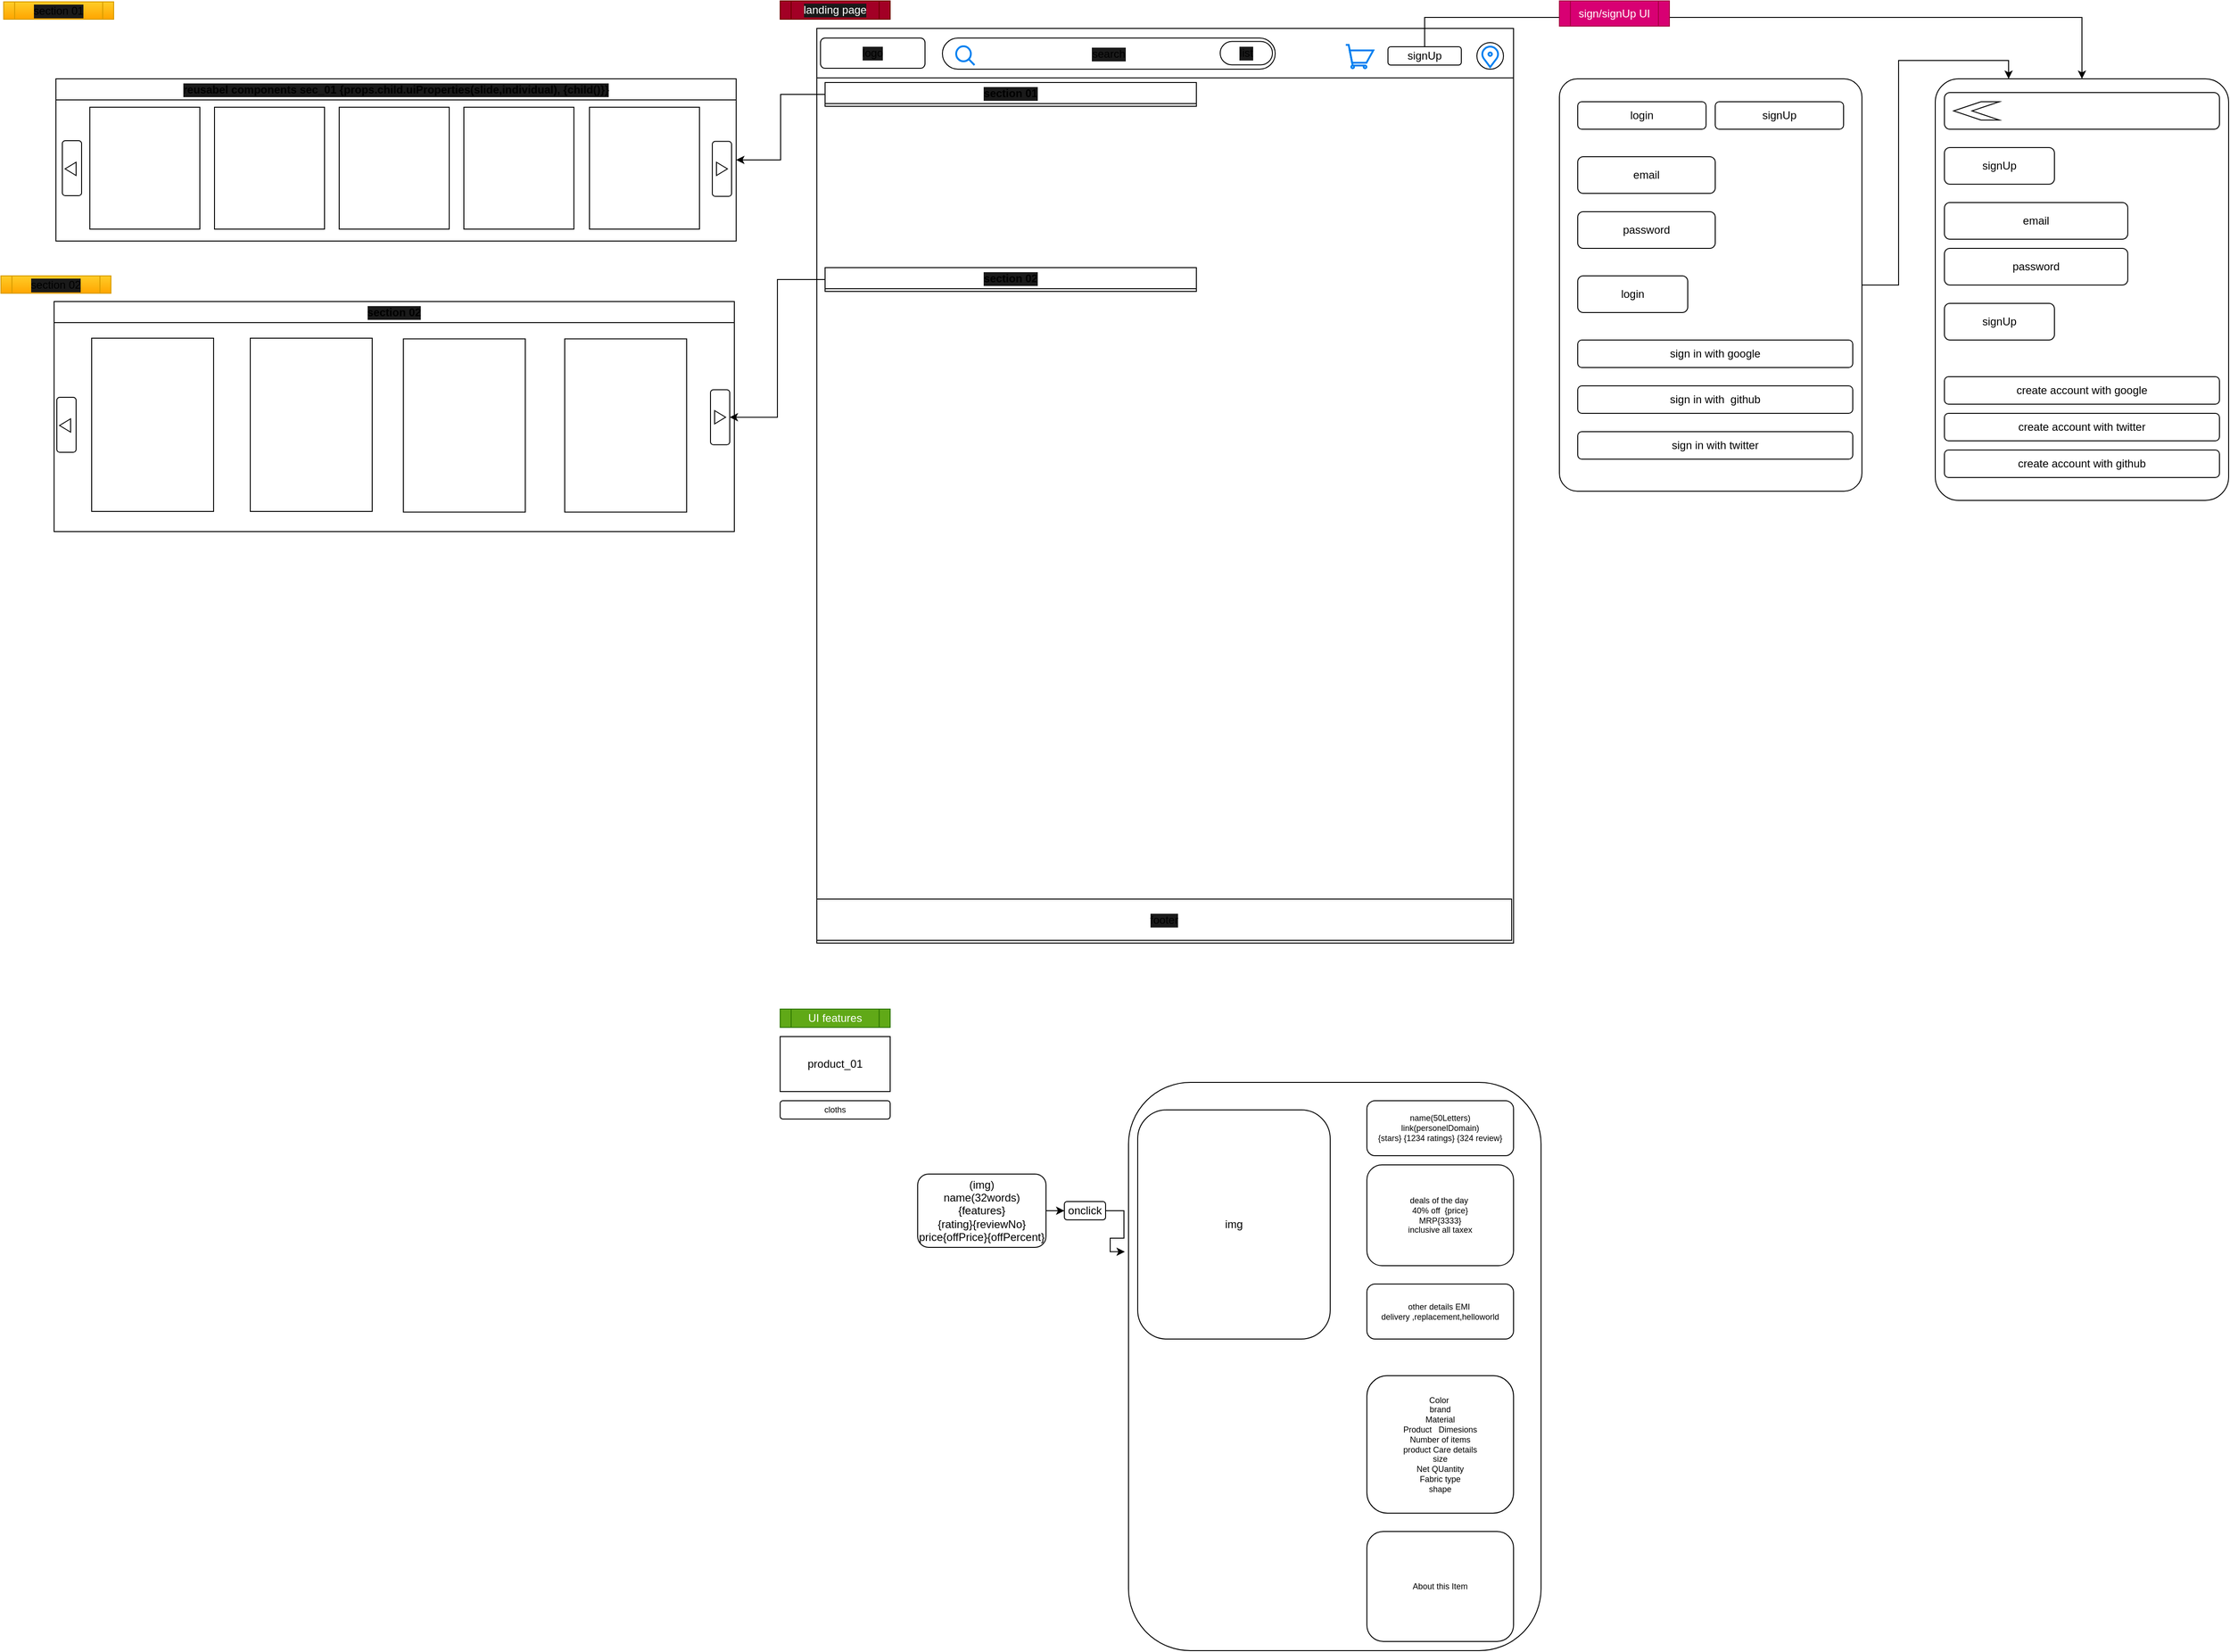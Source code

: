 <mxfile version="20.8.0" type="github">
  <diagram id="0Up1hGtttjpqdvLqP0wH" name="Page-1">
    <mxGraphModel dx="2717" dy="1867" grid="0" gridSize="10" guides="1" tooltips="1" connect="1" arrows="1" fold="1" page="1" pageScale="1" pageWidth="850" pageHeight="1100" math="0" shadow="0">
      <root>
        <mxCell id="0" />
        <mxCell id="1" parent="0" />
        <mxCell id="1N2BxEW2o6z4Im9ej5pz-1" value="product_01" style="rounded=0;whiteSpace=wrap;html=1;" parent="1" vertex="1">
          <mxGeometry y="30" width="120" height="60" as="geometry" />
        </mxCell>
        <mxCell id="1N2BxEW2o6z4Im9ej5pz-22" style="edgeStyle=orthogonalEdgeStyle;rounded=0;orthogonalLoop=1;jettySize=auto;html=1;entryX=0;entryY=0.5;entryDx=0;entryDy=0;" parent="1" source="1N2BxEW2o6z4Im9ej5pz-4" target="1N2BxEW2o6z4Im9ej5pz-17" edge="1">
          <mxGeometry relative="1" as="geometry" />
        </mxCell>
        <mxCell id="1N2BxEW2o6z4Im9ej5pz-4" value="(img)&lt;br&gt;name(32words)&lt;br&gt;{features}&lt;br&gt;{rating}{reviewNo}&lt;br&gt;price{offPrice}{offPercent}&lt;br&gt;" style="rounded=1;whiteSpace=wrap;html=1;" parent="1" vertex="1">
          <mxGeometry x="150" y="180" width="140" height="80" as="geometry" />
        </mxCell>
        <mxCell id="1N2BxEW2o6z4Im9ej5pz-16" value="UI features" style="shape=process;whiteSpace=wrap;html=1;backgroundOutline=1;fillColor=#60a917;fontColor=#ffffff;strokeColor=#2D7600;" parent="1" vertex="1">
          <mxGeometry width="120" height="20" as="geometry" />
        </mxCell>
        <mxCell id="1N2BxEW2o6z4Im9ej5pz-35" style="edgeStyle=orthogonalEdgeStyle;rounded=0;orthogonalLoop=1;jettySize=auto;html=1;exitX=1;exitY=0.5;exitDx=0;exitDy=0;entryX=-0.009;entryY=0.298;entryDx=0;entryDy=0;entryPerimeter=0;fontSize=9;" parent="1" source="1N2BxEW2o6z4Im9ej5pz-17" target="1N2BxEW2o6z4Im9ej5pz-23" edge="1">
          <mxGeometry relative="1" as="geometry" />
        </mxCell>
        <mxCell id="1N2BxEW2o6z4Im9ej5pz-17" value="onclick" style="rounded=1;whiteSpace=wrap;html=1;" parent="1" vertex="1">
          <mxGeometry x="310" y="210" width="45" height="20" as="geometry" />
        </mxCell>
        <mxCell id="1N2BxEW2o6z4Im9ej5pz-23" value="" style="rounded=1;whiteSpace=wrap;html=1;" parent="1" vertex="1">
          <mxGeometry x="380" y="80" width="450" height="620" as="geometry" />
        </mxCell>
        <mxCell id="1N2BxEW2o6z4Im9ej5pz-26" value="img" style="rounded=1;whiteSpace=wrap;html=1;" parent="1" vertex="1">
          <mxGeometry x="390" y="110" width="210" height="250" as="geometry" />
        </mxCell>
        <mxCell id="1N2BxEW2o6z4Im9ej5pz-28" value="name(50Letters)&lt;br&gt;link(personelDomain)&lt;br&gt;{stars} {1234 ratings} {324 review}" style="rounded=1;whiteSpace=wrap;html=1;fontSize=9;" parent="1" vertex="1">
          <mxGeometry x="640" y="100" width="160" height="60" as="geometry" />
        </mxCell>
        <mxCell id="1N2BxEW2o6z4Im9ej5pz-29" value="deals of the day&amp;nbsp;&lt;br&gt;40% off&amp;nbsp; {price}&lt;br&gt;MRP{3333}&lt;br&gt;inclusive all taxex&lt;br&gt;" style="rounded=1;whiteSpace=wrap;html=1;fontSize=9;" parent="1" vertex="1">
          <mxGeometry x="640" y="170" width="160" height="110" as="geometry" />
        </mxCell>
        <mxCell id="1N2BxEW2o6z4Im9ej5pz-31" value="other details EMI&amp;nbsp;&lt;br&gt;delivery ,replacement,helloworld" style="rounded=1;whiteSpace=wrap;html=1;fontSize=9;" parent="1" vertex="1">
          <mxGeometry x="640" y="300" width="160" height="60" as="geometry" />
        </mxCell>
        <mxCell id="1N2BxEW2o6z4Im9ej5pz-34" value="cloths" style="rounded=1;whiteSpace=wrap;html=1;fontSize=9;" parent="1" vertex="1">
          <mxGeometry y="100" width="120" height="20" as="geometry" />
        </mxCell>
        <mxCell id="1N2BxEW2o6z4Im9ej5pz-38" value="Color&amp;nbsp;&lt;br&gt;brand&lt;br&gt;Material&lt;br&gt;Product&amp;nbsp; &amp;nbsp;Dimesions&lt;br&gt;Number of items&lt;br&gt;product Care details&lt;br&gt;size&lt;br&gt;Net QUantity&lt;br&gt;Fabric type&lt;br&gt;&amp;nbsp;shape&amp;nbsp;" style="rounded=1;whiteSpace=wrap;html=1;fontSize=9;" parent="1" vertex="1">
          <mxGeometry x="640" y="400" width="160" height="150" as="geometry" />
        </mxCell>
        <mxCell id="1N2BxEW2o6z4Im9ej5pz-39" value="About this Item" style="rounded=1;whiteSpace=wrap;html=1;fontSize=9;" parent="1" vertex="1">
          <mxGeometry x="640" y="570" width="160" height="120" as="geometry" />
        </mxCell>
        <mxCell id="wYb-rfUJR1zPXeOYWPvG-1" value="" style="rounded=0;whiteSpace=wrap;html=1;" vertex="1" parent="1">
          <mxGeometry x="40" y="-1070" width="760" height="998" as="geometry" />
        </mxCell>
        <mxCell id="wYb-rfUJR1zPXeOYWPvG-2" value="" style="rounded=0;whiteSpace=wrap;html=1;" vertex="1" parent="1">
          <mxGeometry x="40" y="-1070" width="760" height="54" as="geometry" />
        </mxCell>
        <mxCell id="wYb-rfUJR1zPXeOYWPvG-3" value="" style="ellipse;whiteSpace=wrap;html=1;" vertex="1" parent="1">
          <mxGeometry x="760" y="-1054.5" width="29" height="29" as="geometry" />
        </mxCell>
        <mxCell id="wYb-rfUJR1zPXeOYWPvG-64" style="edgeStyle=orthogonalEdgeStyle;rounded=0;orthogonalLoop=1;jettySize=auto;html=1;entryX=0.5;entryY=0;entryDx=0;entryDy=0;" edge="1" parent="1" source="wYb-rfUJR1zPXeOYWPvG-4" target="wYb-rfUJR1zPXeOYWPvG-15">
          <mxGeometry relative="1" as="geometry">
            <Array as="points">
              <mxPoint x="703" y="-1082" />
              <mxPoint x="1420" y="-1082" />
            </Array>
          </mxGeometry>
        </mxCell>
        <mxCell id="wYb-rfUJR1zPXeOYWPvG-4" value="signUp" style="rounded=1;whiteSpace=wrap;html=1;" vertex="1" parent="1">
          <mxGeometry x="663" y="-1050" width="80" height="20" as="geometry" />
        </mxCell>
        <mxCell id="wYb-rfUJR1zPXeOYWPvG-26" style="edgeStyle=orthogonalEdgeStyle;rounded=0;orthogonalLoop=1;jettySize=auto;html=1;entryX=0.25;entryY=0;entryDx=0;entryDy=0;" edge="1" parent="1" source="wYb-rfUJR1zPXeOYWPvG-5" target="wYb-rfUJR1zPXeOYWPvG-15">
          <mxGeometry relative="1" as="geometry" />
        </mxCell>
        <mxCell id="wYb-rfUJR1zPXeOYWPvG-5" value="" style="rounded=1;whiteSpace=wrap;html=1;arcSize=6;" vertex="1" parent="1">
          <mxGeometry x="850" y="-1015" width="330" height="450" as="geometry" />
        </mxCell>
        <mxCell id="wYb-rfUJR1zPXeOYWPvG-6" value="login" style="rounded=1;whiteSpace=wrap;html=1;" vertex="1" parent="1">
          <mxGeometry x="870" y="-990" width="140" height="30" as="geometry" />
        </mxCell>
        <mxCell id="wYb-rfUJR1zPXeOYWPvG-8" value="email" style="rounded=1;whiteSpace=wrap;html=1;" vertex="1" parent="1">
          <mxGeometry x="870" y="-930" width="150" height="40" as="geometry" />
        </mxCell>
        <mxCell id="wYb-rfUJR1zPXeOYWPvG-9" value="password" style="rounded=1;whiteSpace=wrap;html=1;" vertex="1" parent="1">
          <mxGeometry x="870" y="-870" width="150" height="40" as="geometry" />
        </mxCell>
        <mxCell id="wYb-rfUJR1zPXeOYWPvG-10" value="login" style="rounded=1;whiteSpace=wrap;html=1;" vertex="1" parent="1">
          <mxGeometry x="870" y="-800" width="120" height="40" as="geometry" />
        </mxCell>
        <mxCell id="wYb-rfUJR1zPXeOYWPvG-11" value="sign in with google" style="rounded=1;whiteSpace=wrap;html=1;" vertex="1" parent="1">
          <mxGeometry x="870" y="-730" width="300" height="30" as="geometry" />
        </mxCell>
        <mxCell id="wYb-rfUJR1zPXeOYWPvG-12" value="sign in with&amp;nbsp; github" style="rounded=1;whiteSpace=wrap;html=1;" vertex="1" parent="1">
          <mxGeometry x="870" y="-680" width="300" height="30" as="geometry" />
        </mxCell>
        <mxCell id="wYb-rfUJR1zPXeOYWPvG-13" value="sign in with twitter" style="rounded=1;whiteSpace=wrap;html=1;" vertex="1" parent="1">
          <mxGeometry x="870" y="-630" width="300" height="30" as="geometry" />
        </mxCell>
        <mxCell id="wYb-rfUJR1zPXeOYWPvG-14" value="signUp" style="rounded=1;whiteSpace=wrap;html=1;" vertex="1" parent="1">
          <mxGeometry x="1020" y="-990" width="140" height="30" as="geometry" />
        </mxCell>
        <mxCell id="wYb-rfUJR1zPXeOYWPvG-15" value="" style="rounded=1;whiteSpace=wrap;html=1;arcSize=8;" vertex="1" parent="1">
          <mxGeometry x="1260" y="-1015" width="320" height="460" as="geometry" />
        </mxCell>
        <mxCell id="wYb-rfUJR1zPXeOYWPvG-17" value="" style="rounded=1;whiteSpace=wrap;html=1;" vertex="1" parent="1">
          <mxGeometry x="1270" y="-1000" width="300" height="40" as="geometry" />
        </mxCell>
        <mxCell id="wYb-rfUJR1zPXeOYWPvG-18" value="" style="html=1;shadow=0;dashed=0;align=center;verticalAlign=middle;shape=mxgraph.arrows2.arrow;dy=0;dx=30;notch=30;rotation=-180;" vertex="1" parent="1">
          <mxGeometry x="1280" y="-990" width="50" height="20" as="geometry" />
        </mxCell>
        <mxCell id="wYb-rfUJR1zPXeOYWPvG-19" value="signUp" style="rounded=1;whiteSpace=wrap;html=1;" vertex="1" parent="1">
          <mxGeometry x="1270" y="-940" width="120" height="40" as="geometry" />
        </mxCell>
        <mxCell id="wYb-rfUJR1zPXeOYWPvG-20" value="email" style="rounded=1;whiteSpace=wrap;html=1;" vertex="1" parent="1">
          <mxGeometry x="1270" y="-880" width="200" height="40" as="geometry" />
        </mxCell>
        <mxCell id="wYb-rfUJR1zPXeOYWPvG-21" value="password" style="rounded=1;whiteSpace=wrap;html=1;" vertex="1" parent="1">
          <mxGeometry x="1270" y="-830" width="200" height="40" as="geometry" />
        </mxCell>
        <mxCell id="wYb-rfUJR1zPXeOYWPvG-22" value="signUp" style="rounded=1;whiteSpace=wrap;html=1;" vertex="1" parent="1">
          <mxGeometry x="1270" y="-770" width="120" height="40" as="geometry" />
        </mxCell>
        <mxCell id="wYb-rfUJR1zPXeOYWPvG-23" value="create account with github" style="rounded=1;whiteSpace=wrap;html=1;" vertex="1" parent="1">
          <mxGeometry x="1270" y="-610" width="300" height="30" as="geometry" />
        </mxCell>
        <mxCell id="wYb-rfUJR1zPXeOYWPvG-24" value="create account with twitter" style="rounded=1;whiteSpace=wrap;html=1;" vertex="1" parent="1">
          <mxGeometry x="1270" y="-650" width="300" height="30" as="geometry" />
        </mxCell>
        <mxCell id="wYb-rfUJR1zPXeOYWPvG-25" value="create account with google" style="rounded=1;whiteSpace=wrap;html=1;" vertex="1" parent="1">
          <mxGeometry x="1270" y="-690" width="300" height="30" as="geometry" />
        </mxCell>
        <mxCell id="wYb-rfUJR1zPXeOYWPvG-29" value="sign/signUp UI" style="shape=process;whiteSpace=wrap;html=1;backgroundOutline=1;fillColor=#d80073;fontColor=#ffffff;strokeColor=#A50040;" vertex="1" parent="1">
          <mxGeometry x="850" y="-1100" width="120" height="27.5" as="geometry" />
        </mxCell>
        <mxCell id="wYb-rfUJR1zPXeOYWPvG-31" value="landing page" style="shape=process;whiteSpace=wrap;html=1;backgroundOutline=1;labelBackgroundColor=#1A1A1A;fillColor=#a20025;fontColor=#ffffff;strokeColor=#6F0000;" vertex="1" parent="1">
          <mxGeometry y="-1100" width="120" height="20" as="geometry" />
        </mxCell>
        <mxCell id="wYb-rfUJR1zPXeOYWPvG-32" value="search" style="rounded=1;whiteSpace=wrap;html=1;labelBackgroundColor=#1A1A1A;arcSize=50;" vertex="1" parent="1">
          <mxGeometry x="177" y="-1059.5" width="363" height="34" as="geometry" />
        </mxCell>
        <mxCell id="wYb-rfUJR1zPXeOYWPvG-33" value="" style="html=1;verticalLabelPosition=bottom;align=center;labelBackgroundColor=#ffffff;verticalAlign=top;strokeWidth=2;strokeColor=#0080F0;shadow=0;dashed=0;shape=mxgraph.ios7.icons.looking_glass;" vertex="1" parent="1">
          <mxGeometry x="192" y="-1050.5" width="20" height="20.5" as="geometry" />
        </mxCell>
        <mxCell id="wYb-rfUJR1zPXeOYWPvG-34" value="list" style="rounded=1;whiteSpace=wrap;html=1;labelBackgroundColor=#1A1A1A;arcSize=50;" vertex="1" parent="1">
          <mxGeometry x="480" y="-1055.75" width="57" height="25.5" as="geometry" />
        </mxCell>
        <mxCell id="wYb-rfUJR1zPXeOYWPvG-35" value="logo" style="rounded=1;whiteSpace=wrap;html=1;labelBackgroundColor=#1A1A1A;" vertex="1" parent="1">
          <mxGeometry x="44" y="-1059.5" width="114" height="33" as="geometry" />
        </mxCell>
        <mxCell id="wYb-rfUJR1zPXeOYWPvG-36" value="" style="html=1;verticalLabelPosition=bottom;align=center;labelBackgroundColor=#ffffff;verticalAlign=top;strokeWidth=2;strokeColor=#0080F0;shadow=0;dashed=0;shape=mxgraph.ios7.icons.shopping_cart;" vertex="1" parent="1">
          <mxGeometry x="617" y="-1052" width="30" height="25.5" as="geometry" />
        </mxCell>
        <mxCell id="wYb-rfUJR1zPXeOYWPvG-38" value="" style="html=1;verticalLabelPosition=bottom;align=center;labelBackgroundColor=#ffffff;verticalAlign=top;strokeWidth=2;strokeColor=#0080F0;shadow=0;dashed=0;shape=mxgraph.ios7.icons.location;" vertex="1" parent="1">
          <mxGeometry x="765" y="-1050.75" width="19" height="23" as="geometry" />
        </mxCell>
        <mxCell id="wYb-rfUJR1zPXeOYWPvG-42" value="reusabel components sec_01 {props.child.uiProperties(slide,individual), {child()}}" style="swimlane;whiteSpace=wrap;html=1;labelBackgroundColor=#1A1A1A;" vertex="1" parent="1">
          <mxGeometry x="-790" y="-1015" width="742" height="177" as="geometry">
            <mxRectangle x="-777" y="-1003" width="405" height="26" as="alternateBounds" />
          </mxGeometry>
        </mxCell>
        <mxCell id="wYb-rfUJR1zPXeOYWPvG-43" value="" style="rounded=0;whiteSpace=wrap;html=1;labelBackgroundColor=#1A1A1A;" vertex="1" parent="wYb-rfUJR1zPXeOYWPvG-42">
          <mxGeometry x="37" y="31" width="120" height="133" as="geometry" />
        </mxCell>
        <mxCell id="wYb-rfUJR1zPXeOYWPvG-44" value="" style="rounded=0;whiteSpace=wrap;html=1;labelBackgroundColor=#1A1A1A;" vertex="1" parent="wYb-rfUJR1zPXeOYWPvG-42">
          <mxGeometry x="173" y="31" width="120" height="133" as="geometry" />
        </mxCell>
        <mxCell id="wYb-rfUJR1zPXeOYWPvG-45" value="" style="rounded=0;whiteSpace=wrap;html=1;labelBackgroundColor=#1A1A1A;" vertex="1" parent="wYb-rfUJR1zPXeOYWPvG-42">
          <mxGeometry x="309" y="31" width="120" height="133" as="geometry" />
        </mxCell>
        <mxCell id="wYb-rfUJR1zPXeOYWPvG-46" value="" style="rounded=0;whiteSpace=wrap;html=1;labelBackgroundColor=#1A1A1A;" vertex="1" parent="wYb-rfUJR1zPXeOYWPvG-42">
          <mxGeometry x="445" y="31" width="120" height="133" as="geometry" />
        </mxCell>
        <mxCell id="wYb-rfUJR1zPXeOYWPvG-47" value="" style="rounded=0;whiteSpace=wrap;html=1;labelBackgroundColor=#1A1A1A;" vertex="1" parent="wYb-rfUJR1zPXeOYWPvG-42">
          <mxGeometry x="582" y="31" width="120" height="133" as="geometry" />
        </mxCell>
        <mxCell id="wYb-rfUJR1zPXeOYWPvG-54" value="" style="rounded=1;whiteSpace=wrap;html=1;labelBackgroundColor=#1A1A1A;" vertex="1" parent="wYb-rfUJR1zPXeOYWPvG-42">
          <mxGeometry x="7" y="67.5" width="21" height="60" as="geometry" />
        </mxCell>
        <mxCell id="wYb-rfUJR1zPXeOYWPvG-55" value="" style="html=1;shadow=0;dashed=0;align=center;verticalAlign=middle;shape=mxgraph.arrows2.arrow;dy=0;dx=30;notch=0;labelBackgroundColor=#1A1A1A;rotation=-180;" vertex="1" parent="wYb-rfUJR1zPXeOYWPvG-42">
          <mxGeometry x="10" y="91" width="12" height="14.5" as="geometry" />
        </mxCell>
        <mxCell id="wYb-rfUJR1zPXeOYWPvG-57" value="" style="rounded=1;whiteSpace=wrap;html=1;labelBackgroundColor=#1A1A1A;" vertex="1" parent="wYb-rfUJR1zPXeOYWPvG-42">
          <mxGeometry x="716" y="68.25" width="21" height="60" as="geometry" />
        </mxCell>
        <mxCell id="wYb-rfUJR1zPXeOYWPvG-58" value="" style="html=1;shadow=0;dashed=0;align=center;verticalAlign=middle;shape=mxgraph.arrows2.arrow;dy=0;dx=30;notch=0;labelBackgroundColor=#1A1A1A;rotation=0;" vertex="1" parent="wYb-rfUJR1zPXeOYWPvG-42">
          <mxGeometry x="720.5" y="91" width="12" height="14.5" as="geometry" />
        </mxCell>
        <mxCell id="wYb-rfUJR1zPXeOYWPvG-61" value="section 01" style="shape=process;whiteSpace=wrap;html=1;backgroundOutline=1;labelBackgroundColor=#1A1A1A;fillColor=#ffcd28;gradientColor=#ffa500;strokeColor=#d79b00;" vertex="1" parent="1">
          <mxGeometry x="-847" y="-1099" width="120" height="19" as="geometry" />
        </mxCell>
        <mxCell id="wYb-rfUJR1zPXeOYWPvG-88" value="footer" style="rounded=0;whiteSpace=wrap;html=1;labelBackgroundColor=#1A1A1A;" vertex="1" parent="1">
          <mxGeometry x="40" y="-120" width="758" height="45" as="geometry" />
        </mxCell>
        <mxCell id="wYb-rfUJR1zPXeOYWPvG-133" style="edgeStyle=orthogonalEdgeStyle;rounded=0;orthogonalLoop=1;jettySize=auto;html=1;entryX=1;entryY=0.5;entryDx=0;entryDy=0;" edge="1" parent="1" source="wYb-rfUJR1zPXeOYWPvG-97" target="wYb-rfUJR1zPXeOYWPvG-42">
          <mxGeometry relative="1" as="geometry" />
        </mxCell>
        <mxCell id="wYb-rfUJR1zPXeOYWPvG-97" value="section 01" style="swimlane;whiteSpace=wrap;html=1;labelBackgroundColor=#1A1A1A;" vertex="1" collapsed="1" parent="1">
          <mxGeometry x="49" y="-1011" width="405" height="26" as="geometry">
            <mxRectangle x="49" y="-1011" width="742" height="177" as="alternateBounds" />
          </mxGeometry>
        </mxCell>
        <mxCell id="wYb-rfUJR1zPXeOYWPvG-98" value="" style="rounded=0;whiteSpace=wrap;html=1;labelBackgroundColor=#1A1A1A;" vertex="1" parent="wYb-rfUJR1zPXeOYWPvG-97">
          <mxGeometry x="37" y="31" width="120" height="133" as="geometry" />
        </mxCell>
        <mxCell id="wYb-rfUJR1zPXeOYWPvG-99" value="" style="rounded=0;whiteSpace=wrap;html=1;labelBackgroundColor=#1A1A1A;" vertex="1" parent="wYb-rfUJR1zPXeOYWPvG-97">
          <mxGeometry x="173" y="31" width="120" height="133" as="geometry" />
        </mxCell>
        <mxCell id="wYb-rfUJR1zPXeOYWPvG-100" value="" style="rounded=0;whiteSpace=wrap;html=1;labelBackgroundColor=#1A1A1A;" vertex="1" parent="wYb-rfUJR1zPXeOYWPvG-97">
          <mxGeometry x="309" y="31" width="120" height="133" as="geometry" />
        </mxCell>
        <mxCell id="wYb-rfUJR1zPXeOYWPvG-101" value="" style="rounded=0;whiteSpace=wrap;html=1;labelBackgroundColor=#1A1A1A;" vertex="1" parent="wYb-rfUJR1zPXeOYWPvG-97">
          <mxGeometry x="445" y="31" width="120" height="133" as="geometry" />
        </mxCell>
        <mxCell id="wYb-rfUJR1zPXeOYWPvG-102" value="" style="rounded=0;whiteSpace=wrap;html=1;labelBackgroundColor=#1A1A1A;" vertex="1" parent="wYb-rfUJR1zPXeOYWPvG-97">
          <mxGeometry x="582" y="31" width="120" height="133" as="geometry" />
        </mxCell>
        <mxCell id="wYb-rfUJR1zPXeOYWPvG-103" value="" style="rounded=1;whiteSpace=wrap;html=1;labelBackgroundColor=#1A1A1A;" vertex="1" parent="wYb-rfUJR1zPXeOYWPvG-97">
          <mxGeometry x="7" y="67.5" width="21" height="60" as="geometry" />
        </mxCell>
        <mxCell id="wYb-rfUJR1zPXeOYWPvG-104" value="" style="html=1;shadow=0;dashed=0;align=center;verticalAlign=middle;shape=mxgraph.arrows2.arrow;dy=0;dx=30;notch=0;labelBackgroundColor=#1A1A1A;rotation=-180;" vertex="1" parent="wYb-rfUJR1zPXeOYWPvG-97">
          <mxGeometry x="10" y="91" width="12" height="14.5" as="geometry" />
        </mxCell>
        <mxCell id="wYb-rfUJR1zPXeOYWPvG-105" value="" style="rounded=1;whiteSpace=wrap;html=1;labelBackgroundColor=#1A1A1A;" vertex="1" parent="wYb-rfUJR1zPXeOYWPvG-97">
          <mxGeometry x="716" y="68.25" width="21" height="60" as="geometry" />
        </mxCell>
        <mxCell id="wYb-rfUJR1zPXeOYWPvG-106" value="" style="html=1;shadow=0;dashed=0;align=center;verticalAlign=middle;shape=mxgraph.arrows2.arrow;dy=0;dx=30;notch=0;labelBackgroundColor=#1A1A1A;rotation=0;" vertex="1" parent="wYb-rfUJR1zPXeOYWPvG-97">
          <mxGeometry x="720.5" y="91" width="12" height="14.5" as="geometry" />
        </mxCell>
        <mxCell id="wYb-rfUJR1zPXeOYWPvG-132" style="edgeStyle=orthogonalEdgeStyle;rounded=0;orthogonalLoop=1;jettySize=auto;html=1;entryX=1;entryY=0.5;entryDx=0;entryDy=0;" edge="1" parent="1" source="wYb-rfUJR1zPXeOYWPvG-107" target="wYb-rfUJR1zPXeOYWPvG-126">
          <mxGeometry relative="1" as="geometry" />
        </mxCell>
        <mxCell id="wYb-rfUJR1zPXeOYWPvG-107" value="section 02" style="swimlane;whiteSpace=wrap;html=1;labelBackgroundColor=#1A1A1A;" vertex="1" collapsed="1" parent="1">
          <mxGeometry x="49" y="-809" width="405" height="26" as="geometry">
            <mxRectangle x="49" y="-809" width="742" height="251" as="alternateBounds" />
          </mxGeometry>
        </mxCell>
        <mxCell id="wYb-rfUJR1zPXeOYWPvG-113" value="" style="rounded=1;whiteSpace=wrap;html=1;labelBackgroundColor=#1A1A1A;" vertex="1" parent="wYb-rfUJR1zPXeOYWPvG-107">
          <mxGeometry x="3" y="104.5" width="21" height="60" as="geometry" />
        </mxCell>
        <mxCell id="wYb-rfUJR1zPXeOYWPvG-114" value="" style="html=1;shadow=0;dashed=0;align=center;verticalAlign=middle;shape=mxgraph.arrows2.arrow;dy=0;dx=30;notch=0;labelBackgroundColor=#1A1A1A;rotation=-180;" vertex="1" parent="wYb-rfUJR1zPXeOYWPvG-107">
          <mxGeometry x="6" y="128" width="12" height="14.5" as="geometry" />
        </mxCell>
        <mxCell id="wYb-rfUJR1zPXeOYWPvG-115" value="" style="rounded=1;whiteSpace=wrap;html=1;labelBackgroundColor=#1A1A1A;" vertex="1" parent="wYb-rfUJR1zPXeOYWPvG-107">
          <mxGeometry x="716" y="96.25" width="21" height="60" as="geometry" />
        </mxCell>
        <mxCell id="wYb-rfUJR1zPXeOYWPvG-116" value="" style="html=1;shadow=0;dashed=0;align=center;verticalAlign=middle;shape=mxgraph.arrows2.arrow;dy=0;dx=30;notch=0;labelBackgroundColor=#1A1A1A;rotation=0;" vertex="1" parent="wYb-rfUJR1zPXeOYWPvG-107">
          <mxGeometry x="720.5" y="119" width="12" height="14.5" as="geometry" />
        </mxCell>
        <mxCell id="wYb-rfUJR1zPXeOYWPvG-117" value="" style="rounded=0;whiteSpace=wrap;html=1;labelBackgroundColor=#1A1A1A;" vertex="1" parent="wYb-rfUJR1zPXeOYWPvG-107">
          <mxGeometry x="41" y="40" width="133" height="189" as="geometry" />
        </mxCell>
        <mxCell id="wYb-rfUJR1zPXeOYWPvG-118" value="" style="rounded=0;whiteSpace=wrap;html=1;labelBackgroundColor=#1A1A1A;" vertex="1" parent="wYb-rfUJR1zPXeOYWPvG-107">
          <mxGeometry x="214" y="40" width="133" height="189" as="geometry" />
        </mxCell>
        <mxCell id="wYb-rfUJR1zPXeOYWPvG-120" value="" style="rounded=0;whiteSpace=wrap;html=1;labelBackgroundColor=#1A1A1A;" vertex="1" parent="wYb-rfUJR1zPXeOYWPvG-107">
          <mxGeometry x="557" y="40.75" width="133" height="189" as="geometry" />
        </mxCell>
        <mxCell id="wYb-rfUJR1zPXeOYWPvG-121" value="" style="rounded=0;whiteSpace=wrap;html=1;labelBackgroundColor=#1A1A1A;" vertex="1" parent="wYb-rfUJR1zPXeOYWPvG-107">
          <mxGeometry x="381" y="40.75" width="133" height="189" as="geometry" />
        </mxCell>
        <mxCell id="wYb-rfUJR1zPXeOYWPvG-123" value="section 02" style="swimlane;whiteSpace=wrap;html=1;labelBackgroundColor=#1A1A1A;" vertex="1" parent="1">
          <mxGeometry x="-792" y="-772" width="742" height="251" as="geometry">
            <mxRectangle x="49" y="-809" width="405" height="26" as="alternateBounds" />
          </mxGeometry>
        </mxCell>
        <mxCell id="wYb-rfUJR1zPXeOYWPvG-124" value="" style="rounded=1;whiteSpace=wrap;html=1;labelBackgroundColor=#1A1A1A;" vertex="1" parent="wYb-rfUJR1zPXeOYWPvG-123">
          <mxGeometry x="3" y="104.5" width="21" height="60" as="geometry" />
        </mxCell>
        <mxCell id="wYb-rfUJR1zPXeOYWPvG-125" value="" style="html=1;shadow=0;dashed=0;align=center;verticalAlign=middle;shape=mxgraph.arrows2.arrow;dy=0;dx=30;notch=0;labelBackgroundColor=#1A1A1A;rotation=-180;" vertex="1" parent="wYb-rfUJR1zPXeOYWPvG-123">
          <mxGeometry x="6" y="128" width="12" height="14.5" as="geometry" />
        </mxCell>
        <mxCell id="wYb-rfUJR1zPXeOYWPvG-126" value="" style="rounded=1;whiteSpace=wrap;html=1;labelBackgroundColor=#1A1A1A;" vertex="1" parent="wYb-rfUJR1zPXeOYWPvG-123">
          <mxGeometry x="716" y="96.25" width="21" height="60" as="geometry" />
        </mxCell>
        <mxCell id="wYb-rfUJR1zPXeOYWPvG-127" value="" style="html=1;shadow=0;dashed=0;align=center;verticalAlign=middle;shape=mxgraph.arrows2.arrow;dy=0;dx=30;notch=0;labelBackgroundColor=#1A1A1A;rotation=0;" vertex="1" parent="wYb-rfUJR1zPXeOYWPvG-123">
          <mxGeometry x="720.5" y="119" width="12" height="14.5" as="geometry" />
        </mxCell>
        <mxCell id="wYb-rfUJR1zPXeOYWPvG-128" value="" style="rounded=0;whiteSpace=wrap;html=1;labelBackgroundColor=#1A1A1A;" vertex="1" parent="wYb-rfUJR1zPXeOYWPvG-123">
          <mxGeometry x="41" y="40" width="133" height="189" as="geometry" />
        </mxCell>
        <mxCell id="wYb-rfUJR1zPXeOYWPvG-129" value="" style="rounded=0;whiteSpace=wrap;html=1;labelBackgroundColor=#1A1A1A;" vertex="1" parent="wYb-rfUJR1zPXeOYWPvG-123">
          <mxGeometry x="214" y="40" width="133" height="189" as="geometry" />
        </mxCell>
        <mxCell id="wYb-rfUJR1zPXeOYWPvG-130" value="" style="rounded=0;whiteSpace=wrap;html=1;labelBackgroundColor=#1A1A1A;" vertex="1" parent="wYb-rfUJR1zPXeOYWPvG-123">
          <mxGeometry x="557" y="40.75" width="133" height="189" as="geometry" />
        </mxCell>
        <mxCell id="wYb-rfUJR1zPXeOYWPvG-131" value="" style="rounded=0;whiteSpace=wrap;html=1;labelBackgroundColor=#1A1A1A;" vertex="1" parent="wYb-rfUJR1zPXeOYWPvG-123">
          <mxGeometry x="381" y="40.75" width="133" height="189" as="geometry" />
        </mxCell>
        <mxCell id="wYb-rfUJR1zPXeOYWPvG-134" value="section 02" style="shape=process;whiteSpace=wrap;html=1;backgroundOutline=1;labelBackgroundColor=#1A1A1A;fillColor=#ffcd28;gradientColor=#ffa500;strokeColor=#d79b00;" vertex="1" parent="1">
          <mxGeometry x="-850" y="-800" width="120" height="19" as="geometry" />
        </mxCell>
      </root>
    </mxGraphModel>
  </diagram>
</mxfile>
